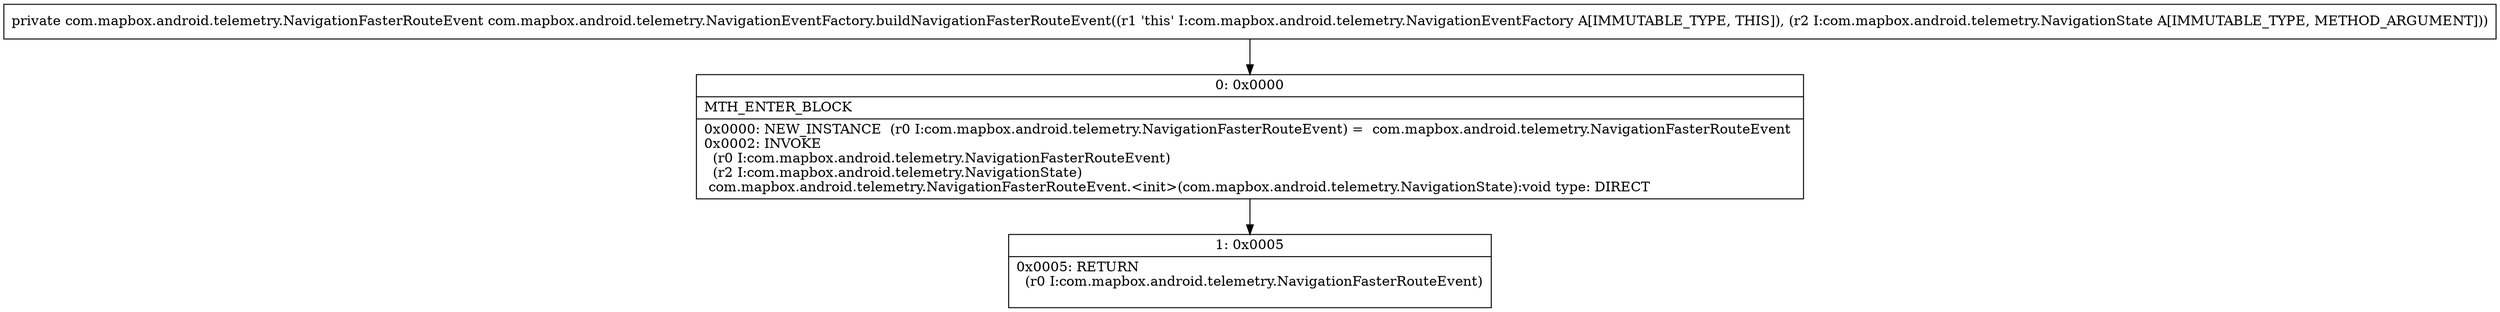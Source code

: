 digraph "CFG forcom.mapbox.android.telemetry.NavigationEventFactory.buildNavigationFasterRouteEvent(Lcom\/mapbox\/android\/telemetry\/NavigationState;)Lcom\/mapbox\/android\/telemetry\/NavigationFasterRouteEvent;" {
Node_0 [shape=record,label="{0\:\ 0x0000|MTH_ENTER_BLOCK\l|0x0000: NEW_INSTANCE  (r0 I:com.mapbox.android.telemetry.NavigationFasterRouteEvent) =  com.mapbox.android.telemetry.NavigationFasterRouteEvent \l0x0002: INVOKE  \l  (r0 I:com.mapbox.android.telemetry.NavigationFasterRouteEvent)\l  (r2 I:com.mapbox.android.telemetry.NavigationState)\l com.mapbox.android.telemetry.NavigationFasterRouteEvent.\<init\>(com.mapbox.android.telemetry.NavigationState):void type: DIRECT \l}"];
Node_1 [shape=record,label="{1\:\ 0x0005|0x0005: RETURN  \l  (r0 I:com.mapbox.android.telemetry.NavigationFasterRouteEvent)\l \l}"];
MethodNode[shape=record,label="{private com.mapbox.android.telemetry.NavigationFasterRouteEvent com.mapbox.android.telemetry.NavigationEventFactory.buildNavigationFasterRouteEvent((r1 'this' I:com.mapbox.android.telemetry.NavigationEventFactory A[IMMUTABLE_TYPE, THIS]), (r2 I:com.mapbox.android.telemetry.NavigationState A[IMMUTABLE_TYPE, METHOD_ARGUMENT])) }"];
MethodNode -> Node_0;
Node_0 -> Node_1;
}

